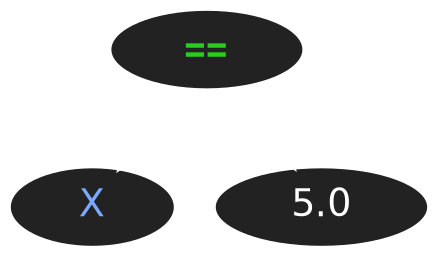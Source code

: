 digraph G {
    node [fontname=helvetica, fontsize=18, color="white", fontcolor="white", penwidth=2.0, margin="0.31,0.055", fillcolor="#222222", style="filled"];
    edge [fontname=helvetica, fontsize=10, color="white", fontcolor="white", penwidth=2.0];
    graph [bgcolor="transparent", fontcolor="white"];

    "==";
    "==" -> X;
    "==" -> 5.0;


    "==" [ fontcolor="#2BCC1D", fontname="helvetica bold" ];
    X [ fontcolor="#7AA9FF" ];
}
